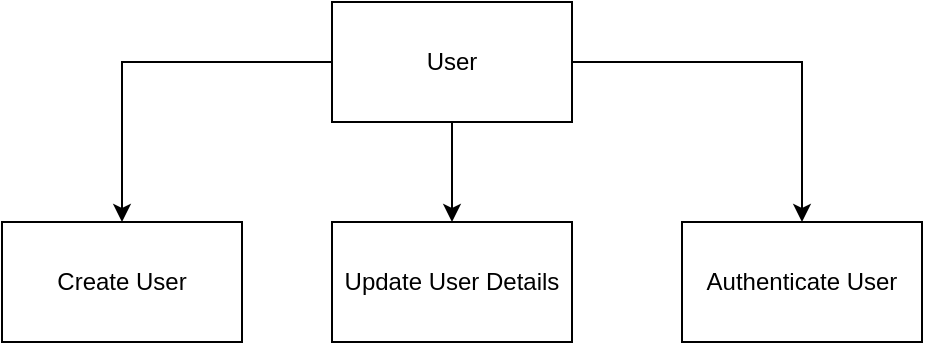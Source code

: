 <mxfile version="21.2.9" type="github">
  <diagram name="Page-1" id="B_UyFP0xdK3haT3nYRw4">
    <mxGraphModel dx="1194" dy="648" grid="1" gridSize="10" guides="1" tooltips="1" connect="1" arrows="1" fold="1" page="1" pageScale="1" pageWidth="850" pageHeight="1100" math="0" shadow="0">
      <root>
        <mxCell id="0" />
        <mxCell id="1" parent="0" />
        <mxCell id="c3oKLOkxU6MKuh9B89T0-8" style="edgeStyle=orthogonalEdgeStyle;rounded=0;orthogonalLoop=1;jettySize=auto;html=1;entryX=0.5;entryY=0;entryDx=0;entryDy=0;" edge="1" parent="1" source="c3oKLOkxU6MKuh9B89T0-1" target="c3oKLOkxU6MKuh9B89T0-2">
          <mxGeometry relative="1" as="geometry" />
        </mxCell>
        <mxCell id="c3oKLOkxU6MKuh9B89T0-9" style="edgeStyle=orthogonalEdgeStyle;rounded=0;orthogonalLoop=1;jettySize=auto;html=1;entryX=0.5;entryY=0;entryDx=0;entryDy=0;" edge="1" parent="1" source="c3oKLOkxU6MKuh9B89T0-1" target="c3oKLOkxU6MKuh9B89T0-3">
          <mxGeometry relative="1" as="geometry" />
        </mxCell>
        <mxCell id="c3oKLOkxU6MKuh9B89T0-10" style="edgeStyle=orthogonalEdgeStyle;rounded=0;orthogonalLoop=1;jettySize=auto;html=1;entryX=0.5;entryY=0;entryDx=0;entryDy=0;" edge="1" parent="1" source="c3oKLOkxU6MKuh9B89T0-1" target="c3oKLOkxU6MKuh9B89T0-4">
          <mxGeometry relative="1" as="geometry" />
        </mxCell>
        <mxCell id="c3oKLOkxU6MKuh9B89T0-1" value="User" style="rounded=0;whiteSpace=wrap;html=1;" vertex="1" parent="1">
          <mxGeometry x="360" y="120" width="120" height="60" as="geometry" />
        </mxCell>
        <mxCell id="c3oKLOkxU6MKuh9B89T0-2" value="Create User" style="rounded=0;whiteSpace=wrap;html=1;" vertex="1" parent="1">
          <mxGeometry x="195" y="230" width="120" height="60" as="geometry" />
        </mxCell>
        <mxCell id="c3oKLOkxU6MKuh9B89T0-3" value="Update User Details" style="rounded=0;whiteSpace=wrap;html=1;" vertex="1" parent="1">
          <mxGeometry x="360" y="230" width="120" height="60" as="geometry" />
        </mxCell>
        <mxCell id="c3oKLOkxU6MKuh9B89T0-4" value="Authenticate User" style="rounded=0;whiteSpace=wrap;html=1;" vertex="1" parent="1">
          <mxGeometry x="535" y="230" width="120" height="60" as="geometry" />
        </mxCell>
      </root>
    </mxGraphModel>
  </diagram>
</mxfile>

